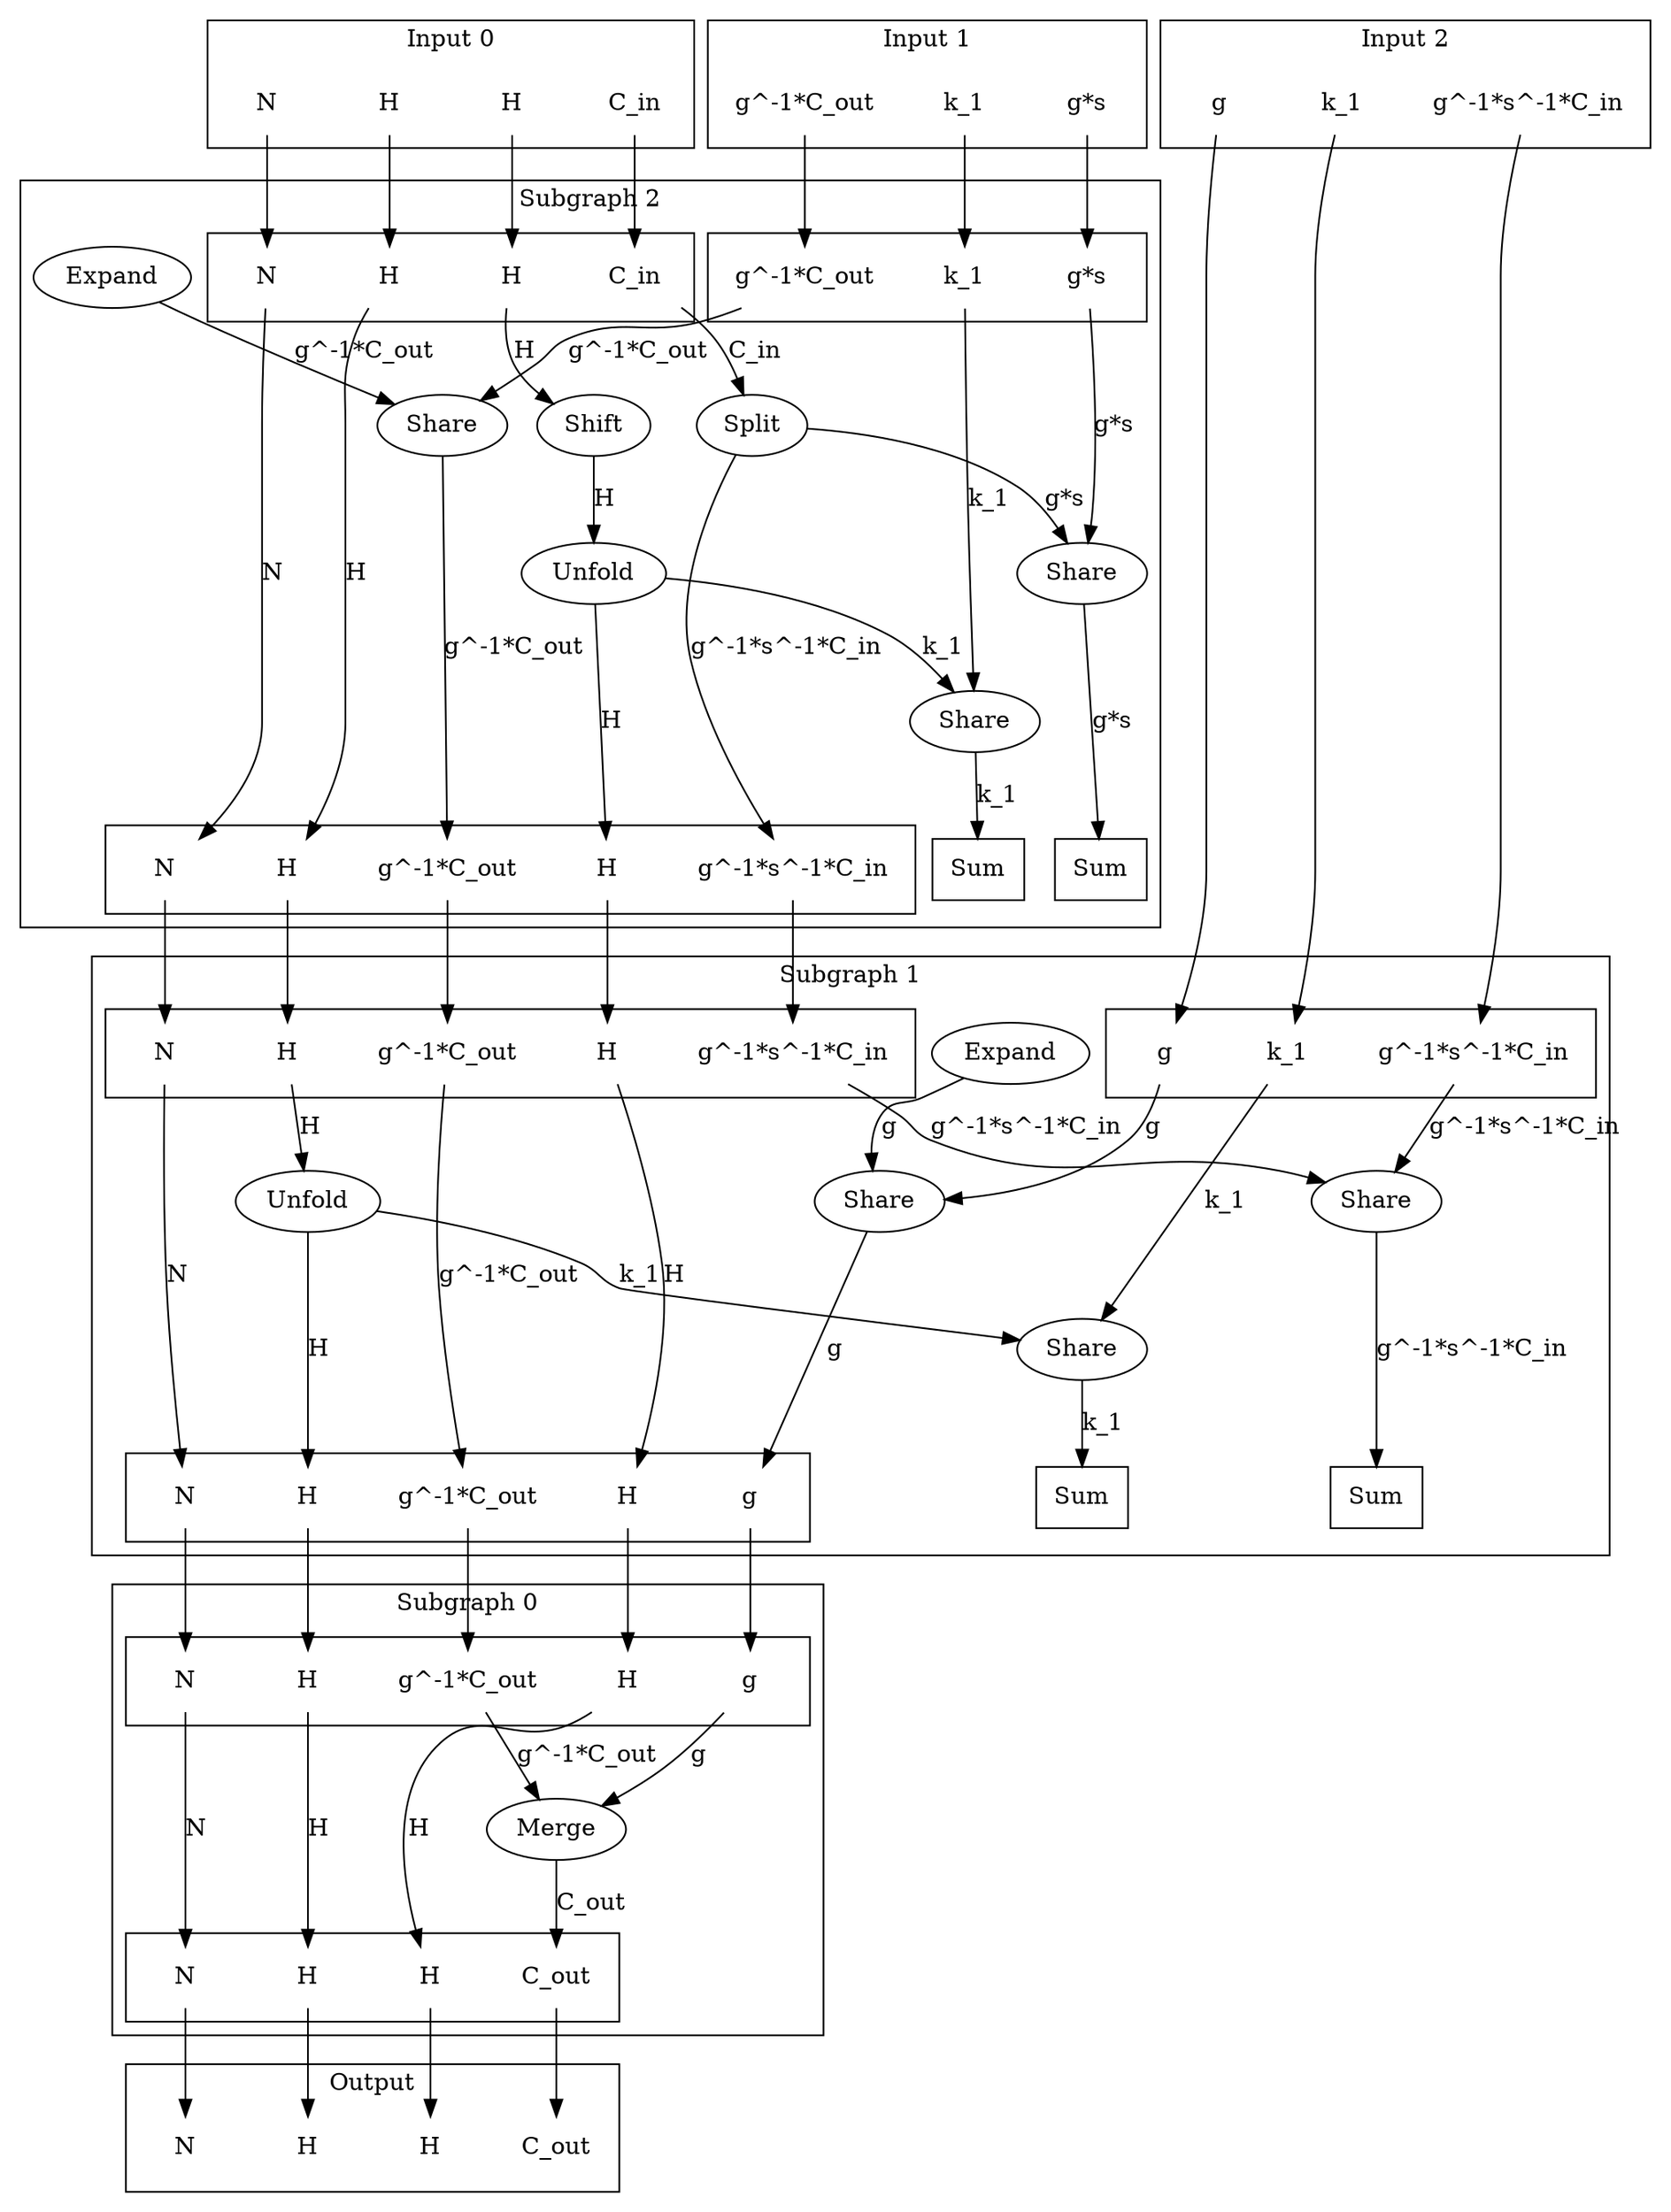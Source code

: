 digraph kernel_generated {
newrank = true;

// Stage tensor.
subgraph cluster_subgraph_0 {
    label = "Subgraph 0";
    // Reductions.
    // Output.
    subgraph cluster_subgraph_0_out {
        label = "";
        interface_0_out_0x5621811c9b40 [label="N", shape=none];
        interface_0_out_0x5621811c9b68 [label="C_out", shape=none];
        interface_0_out_0x5621811c9b90 [label="H", shape=none];
        interface_0_out_0x5621811c9bb8 [label="H", shape=none];
    }
    {
        rank = same;
        interface_0_out_0x5621811c9b40;
        interface_0_out_0x5621811c9b68;
        interface_0_out_0x5621811c9b90;
        interface_0_out_0x5621811c9bb8;
    }
    // Input 0.
    subgraph cluster_subgraph_0_in_0 {
        label = "";
        interface_0_in_0x5621811c9b40 [label="N", shape=none];
        interface_0_in_0x5621811c9b90 [label="H", shape=none];
        interface_0_in_0x5621811c9bb8 [label="H", shape=none];
        interface_0_in_0x7fd5ec008198 [label="g^-1*C_out", shape=none];
        interface_0_in_0x7fd5ec008180 [label="g", shape=none];
    }
    {
        rank = same;
        interface_0_in_0x5621811c9b40;
        interface_0_in_0x5621811c9b90;
        interface_0_in_0x5621811c9bb8;
        interface_0_in_0x7fd5ec008198;
        interface_0_in_0x7fd5ec008180;
    }
    // Op's.
    op_0x7fd5ec008140 [label="Merge"];
    // Dimension's.
    interface_0_in_0x5621811c9b40 -> interface_0_out_0x5621811c9b40 [label="N"];
    op_0x7fd5ec008140 -> interface_0_out_0x5621811c9b68 [label="C_out"];
    interface_0_in_0x5621811c9b90 -> interface_0_out_0x5621811c9b90 [label="H"];
    interface_0_in_0x5621811c9bb8 -> interface_0_out_0x5621811c9bb8 [label="H"];
    interface_0_in_0x7fd5ec008180 -> op_0x7fd5ec008140 [label="g"];
    interface_0_in_0x7fd5ec008198 -> op_0x7fd5ec008140 [label="g^-1*C_out"];
}

// Stage tensor.
subgraph cluster_subgraph_1 {
    label = "Subgraph 1";
    // Reductions.
    reduce_0x7fce64005a20 [label="Sum", shape=box];
    reduce_0x7fce64001998 [label="Sum", shape=box];
    // Output.
    subgraph cluster_subgraph_1_out {
        label = "";
        interface_1_out_0x5621811c9b40 [label="N", shape=none];
        interface_1_out_0x5621811c9b90 [label="H", shape=none];
        interface_1_out_0x5621811c9bb8 [label="H", shape=none];
        interface_1_out_0x7fd5ec008198 [label="g^-1*C_out", shape=none];
        interface_1_out_0x7fd5ec008180 [label="g", shape=none];
    }
    {
        rank = same;
        reduce_0x7fce64005a20;
        reduce_0x7fce64001998;
        interface_1_out_0x5621811c9b40;
        interface_1_out_0x5621811c9b90;
        interface_1_out_0x5621811c9bb8;
        interface_1_out_0x7fd5ec008198;
        interface_1_out_0x7fd5ec008180;
    }
    // Input 0.
    subgraph cluster_subgraph_1_in_0 {
        label = "";
        interface_1_in_0x5621811c9b40 [label="N", shape=none];
        interface_1_in_0x7fd0380542f0 [label="g^-1*s^-1*C_in", shape=none];
        interface_1_in_0x5621811c9b90 [label="H", shape=none];
        interface_1_in_0x7fd4f8020968 [label="H", shape=none];
        interface_1_in_0x7fd5ec008198 [label="g^-1*C_out", shape=none];
    }
    // Input 1.
    subgraph cluster_subgraph_1_in_1 {
        label = "";
        interface_1_in_0x7fd038054308 [label="g^-1*s^-1*C_in", shape=none];
        interface_1_in_0x7fd038054768 [label="k_1", shape=none];
        interface_1_in_0x7fd0380543a8 [label="g", shape=none];
    }
    {
        rank = same;
        interface_1_in_0x5621811c9b40;
        interface_1_in_0x7fd0380542f0;
        interface_1_in_0x5621811c9b90;
        interface_1_in_0x7fd4f8020968;
        interface_1_in_0x7fd5ec008198;
        interface_1_in_0x7fd038054308;
        interface_1_in_0x7fd038054768;
        interface_1_in_0x7fd0380543a8;
    }
    // Op's.
    op_0x5621811b6d18 [label="Expand"];
    op_0x7fd0380542d0 [label="Share"];
    op_0x7fd038054370 [label="Share"];
    op_0x7fd038054730 [label="Share"];
    op_0x7fd4f8020940 [label="Unfold"];
    // Dimension's.
    interface_1_in_0x5621811c9b40 -> interface_1_out_0x5621811c9b40 [label="N"];
    interface_1_in_0x5621811c9b90 -> interface_1_out_0x5621811c9b90 [label="H"];
    op_0x7fd4f8020940 -> interface_1_out_0x5621811c9bb8 [label="H"];
    op_0x7fd038054730 -> reduce_0x7fce64001998 [label="k_1"];
    op_0x7fd0380542d0 -> reduce_0x7fce64005a20 [label="g^-1*s^-1*C_in"];
    interface_1_in_0x7fd0380542f0 -> op_0x7fd0380542d0 [label="g^-1*s^-1*C_in"];
    interface_1_in_0x7fd038054308 -> op_0x7fd0380542d0 [label="g^-1*s^-1*C_in"];
    op_0x5621811b6d18 -> op_0x7fd038054370 [label="g"];
    interface_1_in_0x7fd0380543a8 -> op_0x7fd038054370 [label="g"];
    op_0x7fd4f8020940 -> op_0x7fd038054730 [label="k_1"];
    interface_1_in_0x7fd038054768 -> op_0x7fd038054730 [label="k_1"];
    interface_1_in_0x7fd4f8020968 -> op_0x7fd4f8020940 [label="H"];
    op_0x7fd038054370 -> interface_1_out_0x7fd5ec008180 [label="g"];
    interface_1_in_0x7fd5ec008198 -> interface_1_out_0x7fd5ec008198 [label="g^-1*C_out"];
}

// Stage tensor.
subgraph cluster_subgraph_2 {
    label = "Subgraph 2";
    // Reductions.
    reduce_0x7fce64003010 [label="Sum", shape=box];
    reduce_0x7fce640019b0 [label="Sum", shape=box];
    // Output.
    subgraph cluster_subgraph_2_out {
        label = "";
        interface_2_out_0x5621811c9b40 [label="N", shape=none];
        interface_2_out_0x7fd0380542f0 [label="g^-1*s^-1*C_in", shape=none];
        interface_2_out_0x5621811c9b90 [label="H", shape=none];
        interface_2_out_0x7fd4f8020968 [label="H", shape=none];
        interface_2_out_0x7fd5ec008198 [label="g^-1*C_out", shape=none];
    }
    {
        rank = same;
        reduce_0x7fce64003010;
        reduce_0x7fce640019b0;
        interface_2_out_0x5621811c9b40;
        interface_2_out_0x7fd0380542f0;
        interface_2_out_0x5621811c9b90;
        interface_2_out_0x7fd4f8020968;
        interface_2_out_0x7fd5ec008198;
    }
    // Input 0.
    subgraph cluster_subgraph_2_in_0 {
        label = "";
        interface_2_in_0x5621811c9b40 [label="N", shape=none];
        interface_2_in_0x7fc3d03afd00 [label="C_in", shape=none];
        interface_2_in_0x7fd038066270 [label="H", shape=none];
        interface_2_in_0x7fd4f8020968 [label="H", shape=none];
    }
    // Input 1.
    subgraph cluster_subgraph_2_in_1 {
        label = "";
        interface_2_in_0x7fd4bc0055b8 [label="g*s", shape=none];
        interface_2_in_0x7fd0e400cdf8 [label="k_1", shape=none];
        interface_2_in_0x7fd4bc004b18 [label="g^-1*C_out", shape=none];
    }
    {
        rank = same;
        interface_2_in_0x5621811c9b40;
        interface_2_in_0x7fc3d03afd00;
        interface_2_in_0x7fd038066270;
        interface_2_in_0x7fd4f8020968;
        interface_2_in_0x7fd4bc0055b8;
        interface_2_in_0x7fd0e400cdf8;
        interface_2_in_0x7fd4bc004b18;
    }
    // Op's.
    op_0x7fc3d03afcc0 [label="Split"];
    op_0x7fd038066250 [label="Shift"];
    op_0x7fd0e400cdc0 [label="Share"];
    op_0x7fd4bc004ae0 [label="Share"];
    op_0x7fd4bc005580 [label="Share"];
    op_0x7fd4f8020a40 [label="Unfold"];
    op_0x7fd5e0004a78 [label="Expand"];
    // Dimension's.
    interface_2_in_0x5621811c9b40 -> interface_2_out_0x5621811c9b40 [label="N"];
    op_0x7fd4f8020a40 -> interface_2_out_0x5621811c9b90 [label="H"];
    interface_2_in_0x7fc3d03afd00 -> op_0x7fc3d03afcc0 [label="C_in"];
    op_0x7fd0e400cdc0 -> reduce_0x7fce640019b0 [label="k_1"];
    op_0x7fd4bc005580 -> reduce_0x7fce64003010 [label="g*s"];
    op_0x7fc3d03afcc0 -> interface_2_out_0x7fd0380542f0 [label="g^-1*s^-1*C_in"];
    interface_2_in_0x7fd038066270 -> op_0x7fd038066250 [label="H"];
    op_0x7fd4f8020a40 -> op_0x7fd0e400cdc0 [label="k_1"];
    interface_2_in_0x7fd0e400cdf8 -> op_0x7fd0e400cdc0 [label="k_1"];
    op_0x7fd5e0004a78 -> op_0x7fd4bc004ae0 [label="g^-1*C_out"];
    interface_2_in_0x7fd4bc004b18 -> op_0x7fd4bc004ae0 [label="g^-1*C_out"];
    op_0x7fc3d03afcc0 -> op_0x7fd4bc005580 [label="g*s"];
    interface_2_in_0x7fd4bc0055b8 -> op_0x7fd4bc005580 [label="g*s"];
    interface_2_in_0x7fd4f8020968 -> interface_2_out_0x7fd4f8020968 [label="H"];
    op_0x7fd038066250 -> op_0x7fd4f8020a40 [label="H"];
    op_0x7fd4bc004ae0 -> interface_2_out_0x7fd5ec008198 [label="g^-1*C_out"];
}

// Input tensor.
subgraph cluster_subgraph_3 {
    label = "Input 0";
    interface_3_out_0x5621811c9b40 [label="N", shape=none];
    interface_3_out_0x7fc3d03afd00 [label="C_in", shape=none];
    interface_3_out_0x7fd038066270 [label="H", shape=none];
    interface_3_out_0x7fd4f8020968 [label="H", shape=none];
}

interface_3_out_0x5621811c9b40 -> interface_2_in_0x5621811c9b40;
interface_3_out_0x7fc3d03afd00 -> interface_2_in_0x7fc3d03afd00;
interface_3_out_0x7fd038066270 -> interface_2_in_0x7fd038066270;
interface_3_out_0x7fd4f8020968 -> interface_2_in_0x7fd4f8020968;

// Input tensor.
subgraph cluster_subgraph_4 {
    label = "Input 1";
    interface_4_out_0x7fd4bc0055b8 [label="g*s", shape=none];
    interface_4_out_0x7fd0e400cdf8 [label="k_1", shape=none];
    interface_4_out_0x7fd4bc004b18 [label="g^-1*C_out", shape=none];
}

interface_4_out_0x7fd4bc0055b8 -> interface_2_in_0x7fd4bc0055b8;
interface_4_out_0x7fd0e400cdf8 -> interface_2_in_0x7fd0e400cdf8;
interface_4_out_0x7fd4bc004b18 -> interface_2_in_0x7fd4bc004b18;

interface_2_out_0x5621811c9b40 -> interface_1_in_0x5621811c9b40;
interface_2_out_0x7fd0380542f0 -> interface_1_in_0x7fd0380542f0;
interface_2_out_0x5621811c9b90 -> interface_1_in_0x5621811c9b90;
interface_2_out_0x7fd4f8020968 -> interface_1_in_0x7fd4f8020968;
interface_2_out_0x7fd5ec008198 -> interface_1_in_0x7fd5ec008198;

// Input tensor.
subgraph cluster_subgraph_5 {
    label = "Input 2";
    interface_5_out_0x7fd038054308 [label="g^-1*s^-1*C_in", shape=none];
    interface_5_out_0x7fd038054768 [label="k_1", shape=none];
    interface_5_out_0x7fd0380543a8 [label="g", shape=none];
}

interface_5_out_0x7fd038054308 -> interface_1_in_0x7fd038054308;
interface_5_out_0x7fd038054768 -> interface_1_in_0x7fd038054768;
interface_5_out_0x7fd0380543a8 -> interface_1_in_0x7fd0380543a8;

interface_1_out_0x5621811c9b40 -> interface_0_in_0x5621811c9b40;
interface_1_out_0x5621811c9b90 -> interface_0_in_0x5621811c9b90;
interface_1_out_0x5621811c9bb8 -> interface_0_in_0x5621811c9bb8;
interface_1_out_0x7fd5ec008198 -> interface_0_in_0x7fd5ec008198;
interface_1_out_0x7fd5ec008180 -> interface_0_in_0x7fd5ec008180;

{
    rank = same;
    interface_3_out_0x5621811c9b40;
    interface_3_out_0x7fc3d03afd00;
    interface_3_out_0x7fd038066270;
    interface_3_out_0x7fd4f8020968;
    interface_4_out_0x7fd4bc0055b8;
    interface_4_out_0x7fd0e400cdf8;
    interface_4_out_0x7fd4bc004b18;
    interface_5_out_0x7fd038054308;
    interface_5_out_0x7fd038054768;
    interface_5_out_0x7fd0380543a8;
}
subgraph cluster_subgraph_output {
    label = "Output";
    interface_6_in_0x5621811c9b40 [label="N", shape=none];
    interface_6_in_0x5621811c9b68 [label="C_out", shape=none];
    interface_6_in_0x5621811c9b90 [label="H", shape=none];
    interface_6_in_0x5621811c9bb8 [label="H", shape=none];
}
interface_0_out_0x5621811c9b40 -> interface_6_in_0x5621811c9b40;
interface_0_out_0x5621811c9b68 -> interface_6_in_0x5621811c9b68;
interface_0_out_0x5621811c9b90 -> interface_6_in_0x5621811c9b90;
interface_0_out_0x5621811c9bb8 -> interface_6_in_0x5621811c9bb8;

}
